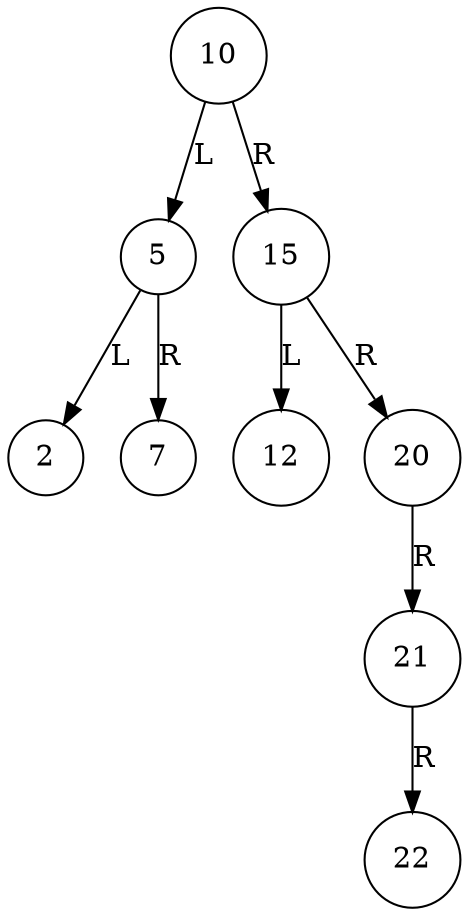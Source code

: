 digraph Tree {
node [shape=circle];
splines=polyline;
rankdir=TB;
"10" -> "5" [label="L", dir=both, arrowhead=normal, arrowtail=none];
"5" -> "2" [label="L", dir=both, arrowhead=normal, arrowtail=none];
"5" -> "7" [label="R", dir=both, arrowhead=normal, arrowtail=none];
"10" -> "15" [label="R", dir=both, arrowhead=normal, arrowtail=none];
"15" -> "12" [label="L", dir=both, arrowhead=normal, arrowtail=none];
"15" -> "20" [label="R", dir=both, arrowhead=normal, arrowtail=none];
"20" -> "21" [label="R", dir=both, arrowhead=normal, arrowtail=none];
"21" -> "22" [label="R", dir=both, arrowhead=normal, arrowtail=none];
}
